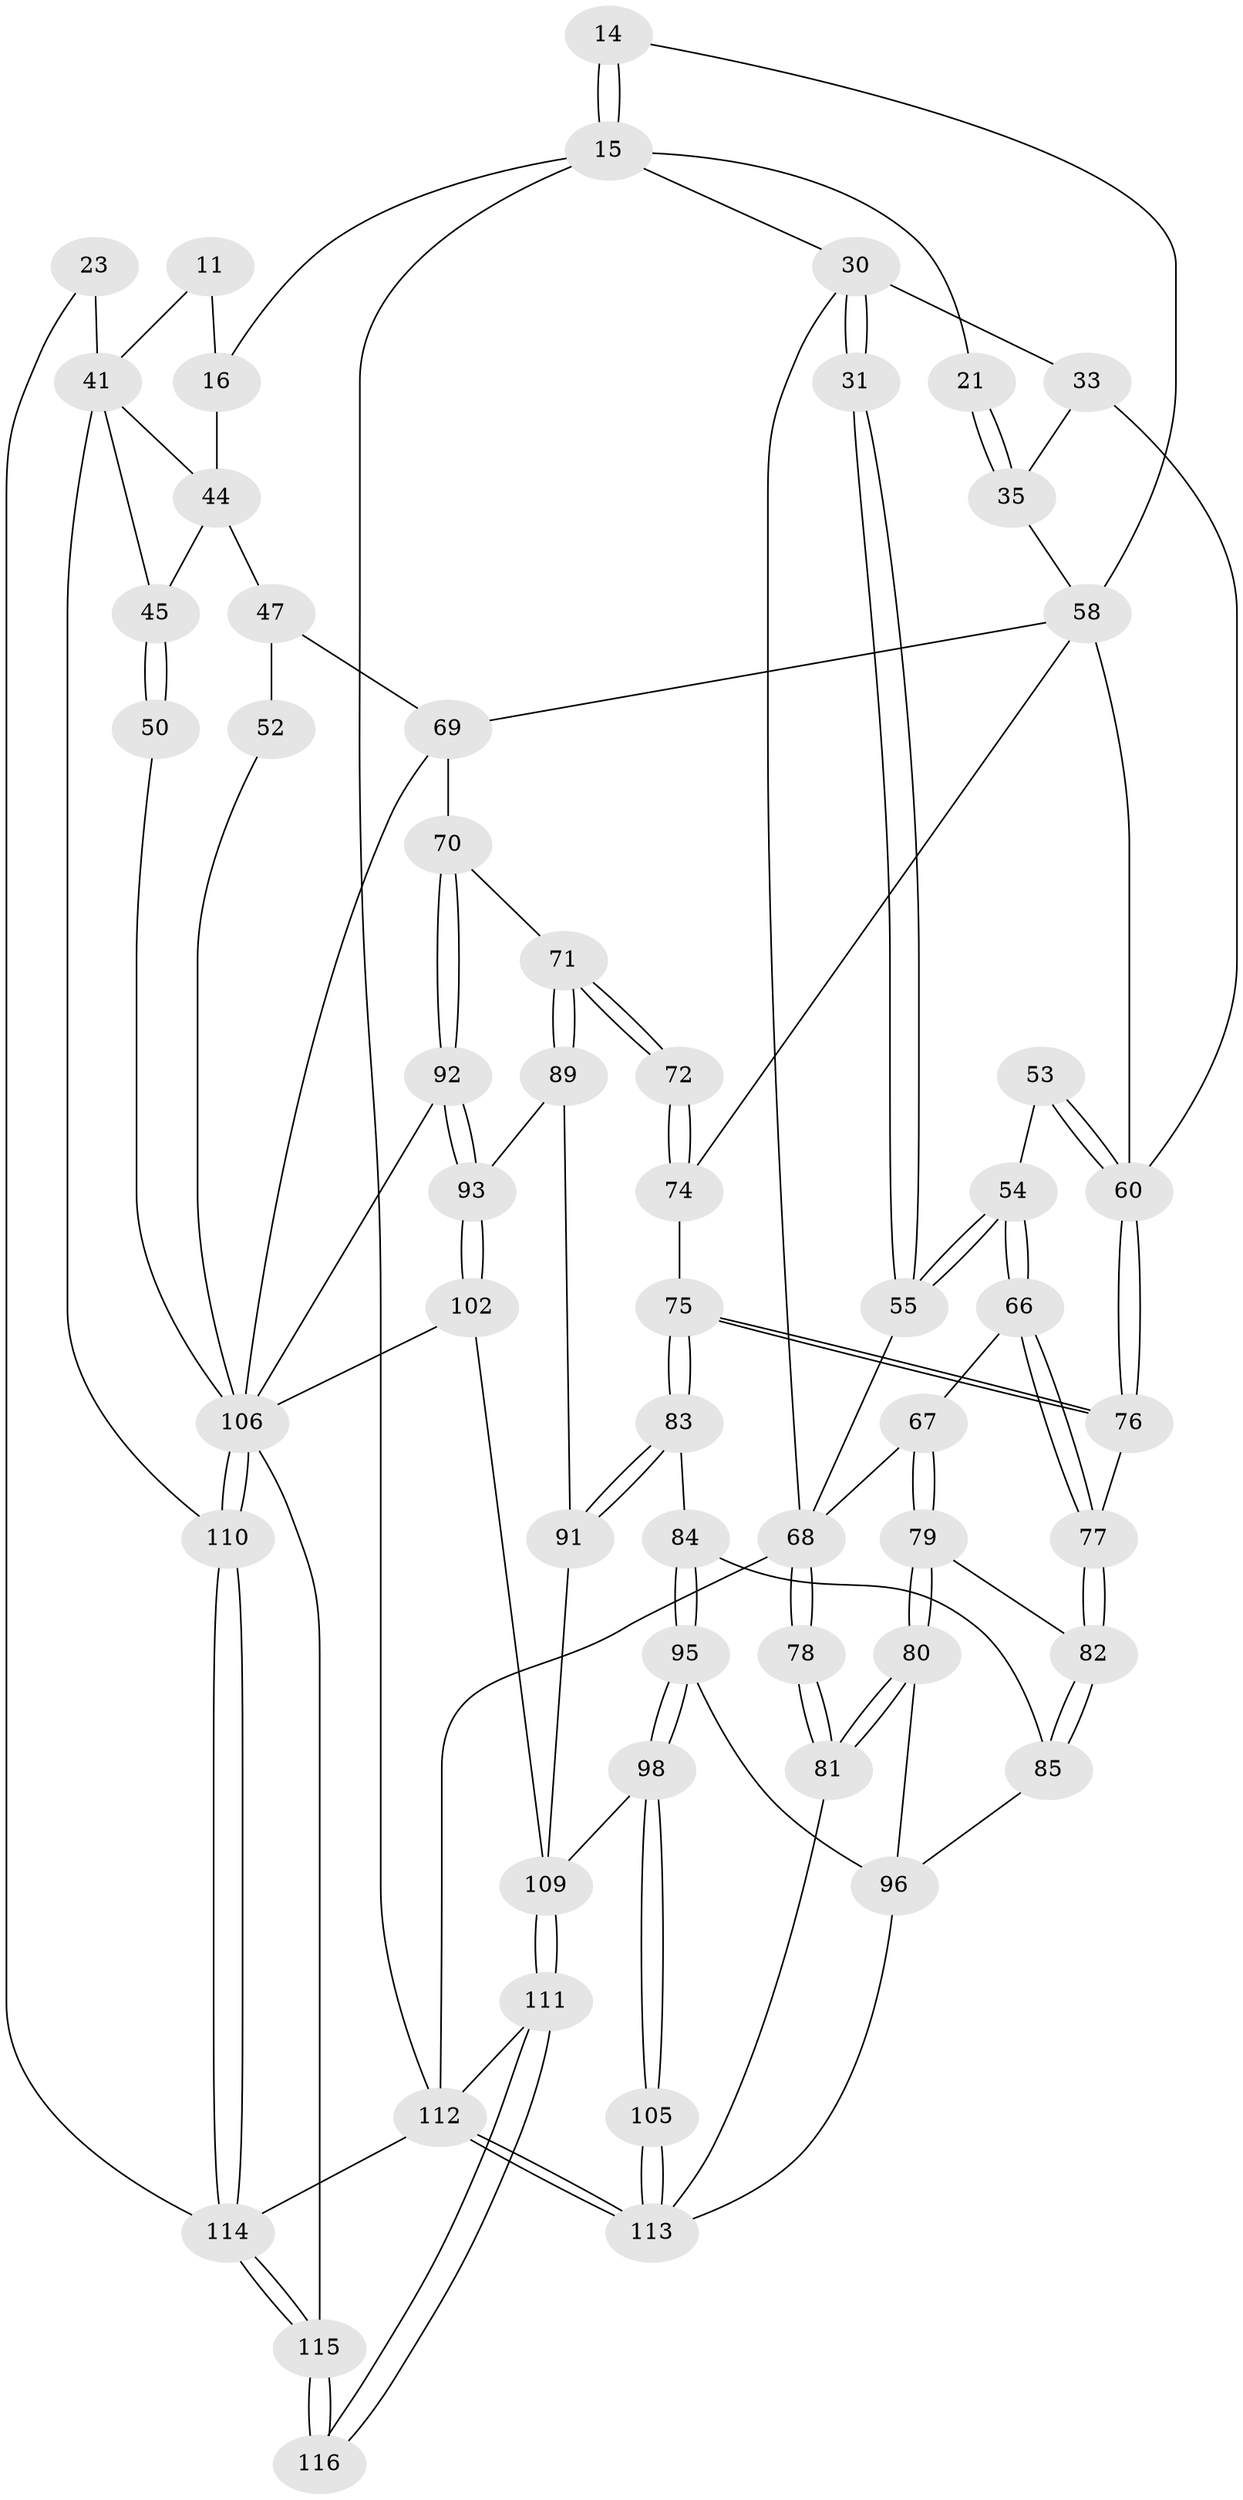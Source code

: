 // original degree distribution, {3: 0.017241379310344827, 6: 0.20689655172413793, 5: 0.5517241379310345, 4: 0.22413793103448276}
// Generated by graph-tools (version 1.1) at 2025/02/03/09/25 05:02:17]
// undirected, 58 vertices, 129 edges
graph export_dot {
graph [start="1"]
  node [color=gray90,style=filled];
  11 [pos="+0.8001601459210168+0.08405468455617546"];
  14 [pos="+0.4872864296157941+0.2384786291003901"];
  15 [pos="+0.4281330143618356+0",super="+13"];
  16 [pos="+0.6260753276525984+0.2065819421483891",super="+12"];
  21 [pos="+0.36216300325842804+0.16450421369442347"];
  23 [pos="+1+0.15357679829968765",super="+22+9"];
  30 [pos="+0.14536270880092023+0.288402134793994",super="+28"];
  31 [pos="+0.13279780564211519+0.29243489700592856"];
  33 [pos="+0.1535039270969867+0.28952556849421063",super="+32"];
  35 [pos="+0.40396787765603287+0.23333461992550622",super="+34+20"];
  41 [pos="+0.915822285111797+0.3805956820181608",super="+26+40+27"];
  44 [pos="+0.6657006238799723+0.27205692699380757",super="+25"];
  45 [pos="+0.85759742821316+0.38322659305432083",super="+42+43"];
  47 [pos="+0.5839295180229112+0.390790705437233",super="+46"];
  50 [pos="+0.7755165801542792+0.42434580997356486"];
  52 [pos="+0.6687628229722125+0.4333112410469017"];
  53 [pos="+0.23432774020468453+0.4669425187847732"];
  54 [pos="+0.1523233491860967+0.4793223708077815"];
  55 [pos="+0.10610532368407317+0.3591527027695675"];
  58 [pos="+0.44745733954239036+0.4069051560884481",super="+49"];
  60 [pos="+0.2530519548685283+0.4817599834317455",super="+59+37+38"];
  66 [pos="+0.13106959595670786+0.49819087310822974"];
  67 [pos="+0.10468915812483538+0.5088984735570848"];
  68 [pos="+0.06447916181711168+0.49571153470275064",super="+57"];
  69 [pos="+0.5478581451948904+0.48238867758899134",super="+48"];
  70 [pos="+0.4694313372926972+0.6107020966529946"];
  71 [pos="+0.44788756809852015+0.6157657076303932"];
  72 [pos="+0.42553699169816206+0.585723536051942"];
  74 [pos="+0.3009712576815704+0.5472139677910242",super="+73"];
  75 [pos="+0.2910606601485913+0.5477273427136284"];
  76 [pos="+0.2590841165156935+0.4939503192192869"];
  77 [pos="+0.17227332687771543+0.5631438199786275"];
  78 [pos="+0+0.6434687531186206"];
  79 [pos="+0.09700350224221403+0.6029269856583563"];
  80 [pos="+0+0.711273484471953"];
  81 [pos="+0+0.7474001087152373"];
  82 [pos="+0.19640132858984782+0.6401312399735551"];
  83 [pos="+0.24209556262133974+0.6542826270504248"];
  84 [pos="+0.2265268488691859+0.656401723631881"];
  85 [pos="+0.21411680997753704+0.6537459535996787"];
  89 [pos="+0.4225786670927056+0.6891381394118962"];
  91 [pos="+0.29975143502511825+0.7052108950590539",super="+90"];
  92 [pos="+0.6485551507366212+0.639209367189612"];
  93 [pos="+0.5809082487023011+0.7352216008347703"];
  95 [pos="+0.1792218267210937+0.7806331418303171"];
  96 [pos="+0.15135431591247214+0.7873845939852058",super="+94"];
  98 [pos="+0.22177295128469515+0.8113520921830949"];
  102 [pos="+0.5664664479627664+0.8160847187432653"];
  105 [pos="+0.18026854427656322+0.8999269047239796"];
  106 [pos="+0.825907251874072+0.7777587900082293",super="+101"];
  109 [pos="+0.41051830315801086+0.9775597264776655",super="+97+103"];
  110 [pos="+0.8854123672065989+0.8406089688171338",super="+100"];
  111 [pos="+0.39262880663995725+1"];
  112 [pos="+0.371485444141075+1",super="+88"];
  113 [pos="+0.210921170508626+0.9537365050195654",super="+87+104"];
  114 [pos="+1+1",super="+99"];
  115 [pos="+0.8487456595043332+1",super="+107+108"];
  116 [pos="+0.7143460798579453+1"];
  11 -- 41;
  11 -- 16 [weight=2];
  14 -- 15 [weight=2];
  14 -- 15;
  14 -- 58;
  15 -- 21;
  15 -- 16 [weight=2];
  15 -- 112;
  15 -- 30;
  16 -- 44;
  21 -- 35 [weight=2];
  21 -- 35;
  23 -- 41 [weight=3];
  23 -- 114 [weight=2];
  30 -- 31 [weight=2];
  30 -- 31;
  30 -- 33 [weight=2];
  30 -- 68;
  31 -- 55;
  31 -- 55;
  33 -- 60;
  33 -- 35 [weight=2];
  35 -- 58;
  41 -- 45 [weight=2];
  41 -- 110;
  41 -- 44;
  44 -- 47;
  44 -- 45;
  45 -- 50 [weight=2];
  45 -- 50;
  47 -- 52 [weight=2];
  47 -- 69;
  50 -- 106;
  52 -- 106;
  53 -- 54;
  53 -- 60 [weight=2];
  53 -- 60;
  54 -- 55;
  54 -- 55;
  54 -- 66;
  54 -- 66;
  55 -- 68;
  58 -- 74;
  58 -- 60 [weight=2];
  58 -- 69;
  60 -- 76;
  60 -- 76;
  66 -- 67;
  66 -- 77;
  66 -- 77;
  67 -- 68;
  67 -- 79;
  67 -- 79;
  68 -- 78 [weight=2];
  68 -- 78;
  68 -- 112;
  69 -- 70;
  69 -- 106;
  70 -- 71;
  70 -- 92;
  70 -- 92;
  71 -- 72;
  71 -- 72;
  71 -- 89;
  71 -- 89;
  72 -- 74 [weight=2];
  72 -- 74;
  74 -- 75;
  75 -- 76;
  75 -- 76;
  75 -- 83;
  75 -- 83;
  76 -- 77;
  77 -- 82;
  77 -- 82;
  78 -- 81;
  78 -- 81;
  79 -- 80;
  79 -- 80;
  79 -- 82;
  80 -- 81;
  80 -- 81;
  80 -- 96;
  81 -- 113;
  82 -- 85;
  82 -- 85;
  83 -- 84;
  83 -- 91;
  83 -- 91;
  84 -- 85;
  84 -- 95;
  84 -- 95;
  85 -- 96;
  89 -- 93;
  89 -- 91;
  91 -- 109 [weight=2];
  92 -- 93;
  92 -- 93;
  92 -- 106;
  93 -- 102;
  93 -- 102;
  95 -- 96;
  95 -- 98;
  95 -- 98;
  96 -- 113;
  98 -- 105;
  98 -- 105;
  98 -- 109;
  102 -- 106;
  102 -- 109;
  105 -- 113 [weight=2];
  105 -- 113;
  106 -- 110 [weight=2];
  106 -- 110;
  106 -- 115 [weight=2];
  109 -- 111;
  109 -- 111;
  110 -- 114 [weight=2];
  110 -- 114;
  111 -- 112;
  111 -- 116;
  111 -- 116;
  112 -- 113 [weight=2];
  112 -- 113;
  112 -- 114 [weight=2];
  114 -- 115;
  114 -- 115;
  115 -- 116 [weight=2];
  115 -- 116;
}
